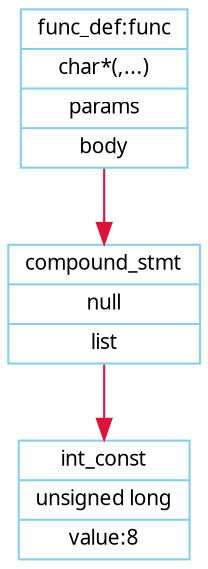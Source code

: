 digraph G {
node [fontname = "Verdana", fontsize = 10, color="skyblue", shape="record"];
edge [fontname = "Verdana", fontsize = 10, color="crimson", style="solid"];
P0[label="{<head>func_def:func|<type>char*(,...)|<params>params|<body>body}"];
P1[label="{<head>compound_stmt|null|<list>list}"];
P2[label="{<head>int_const|<type>unsigned long|value:8}"];
P1:list -> P2:head;
P0:body -> P1:head;
}
